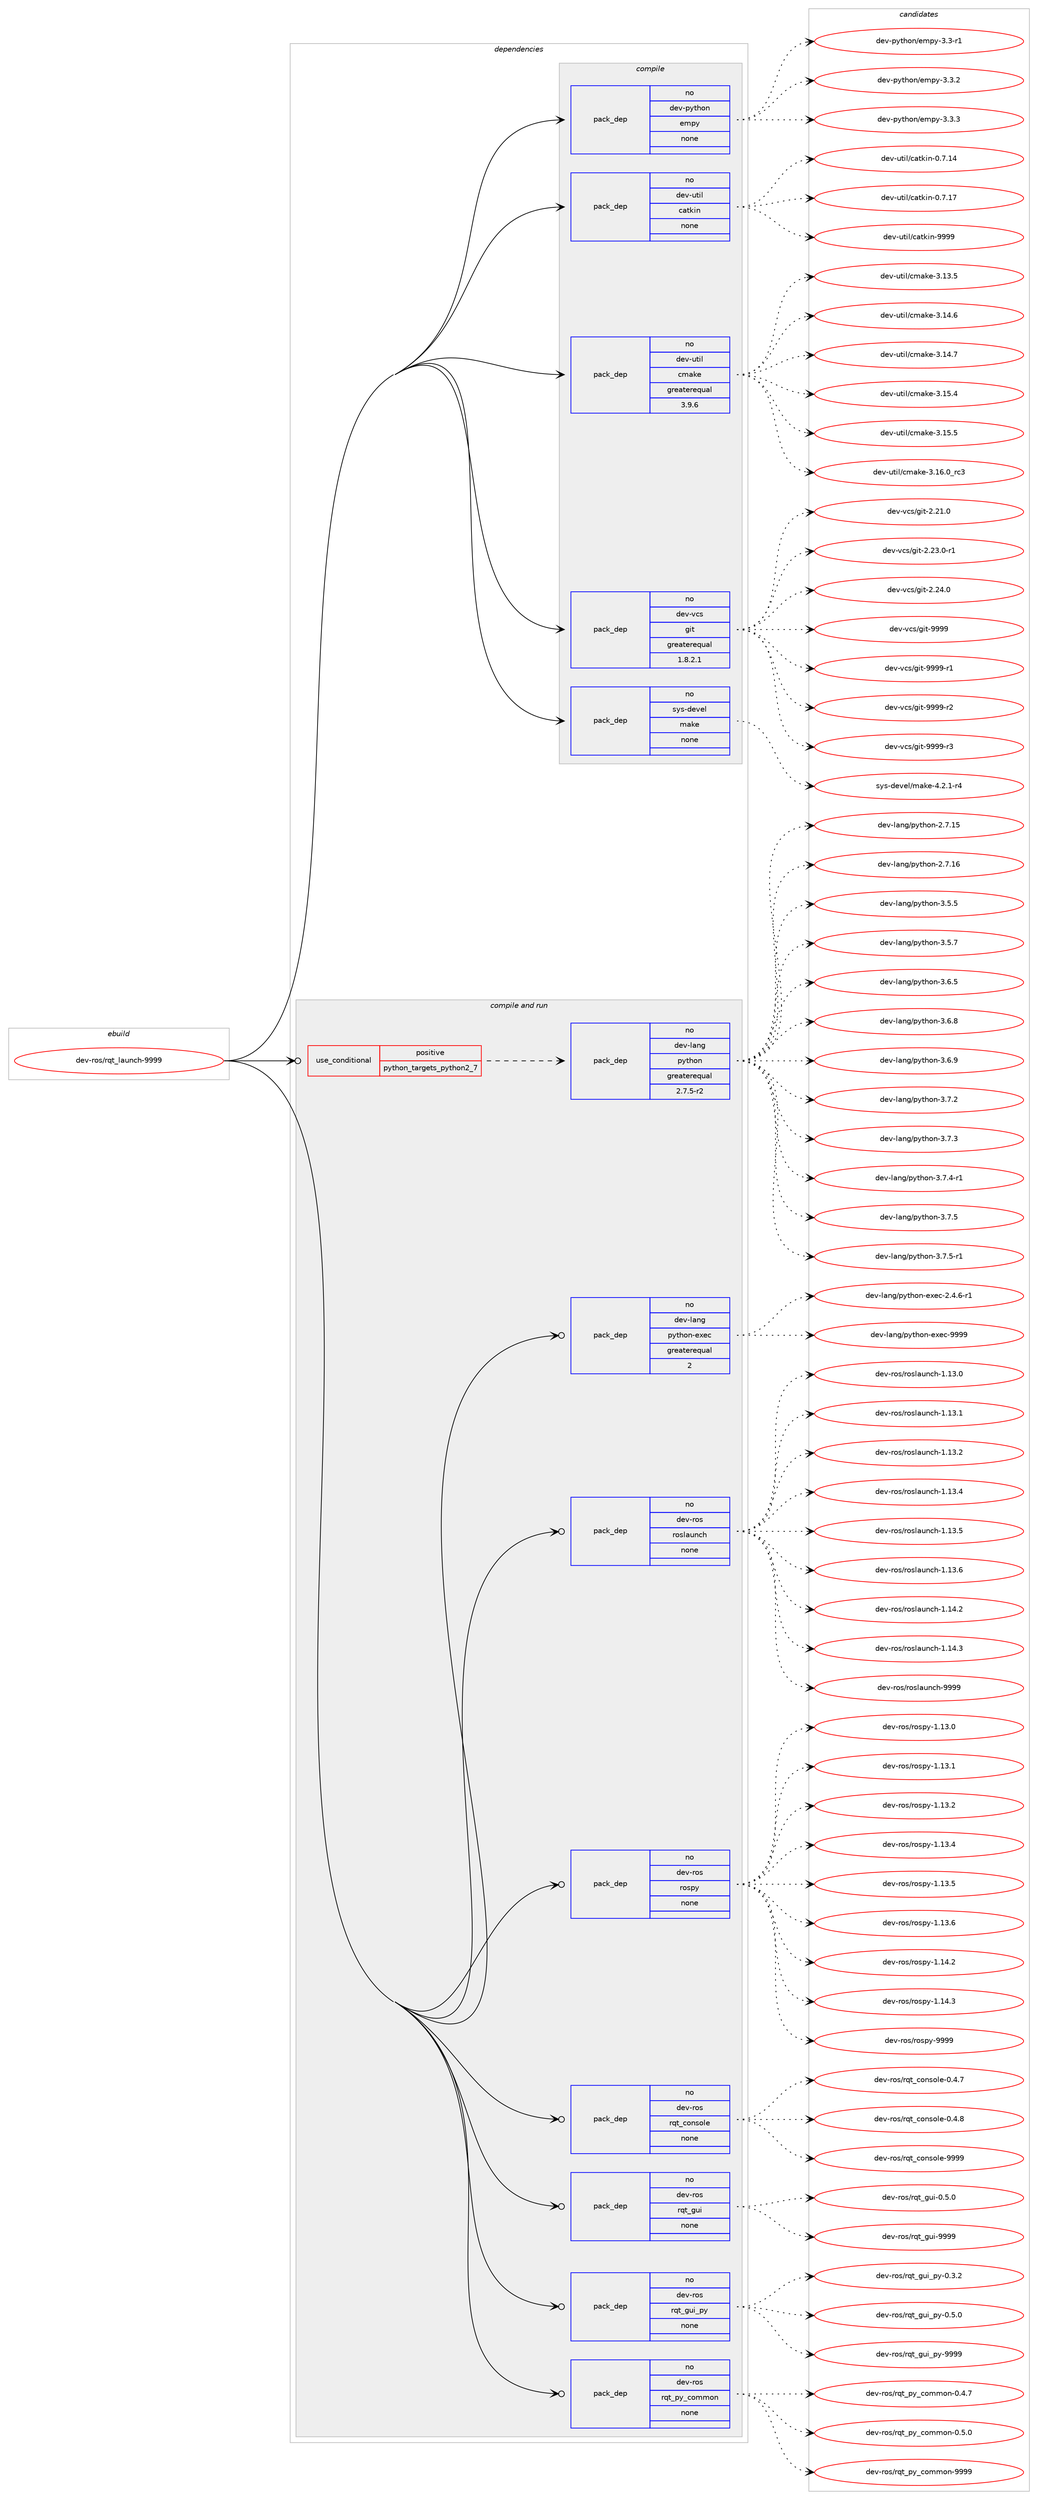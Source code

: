 digraph prolog {

# *************
# Graph options
# *************

newrank=true;
concentrate=true;
compound=true;
graph [rankdir=LR,fontname=Helvetica,fontsize=10,ranksep=1.5];#, ranksep=2.5, nodesep=0.2];
edge  [arrowhead=vee];
node  [fontname=Helvetica,fontsize=10];

# **********
# The ebuild
# **********

subgraph cluster_leftcol {
color=gray;
rank=same;
label=<<i>ebuild</i>>;
id [label="dev-ros/rqt_launch-9999", color=red, width=4, href="../dev-ros/rqt_launch-9999.svg"];
}

# ****************
# The dependencies
# ****************

subgraph cluster_midcol {
color=gray;
label=<<i>dependencies</i>>;
subgraph cluster_compile {
fillcolor="#eeeeee";
style=filled;
label=<<i>compile</i>>;
subgraph pack498392 {
dependency665577 [label=<<TABLE BORDER="0" CELLBORDER="1" CELLSPACING="0" CELLPADDING="4" WIDTH="220"><TR><TD ROWSPAN="6" CELLPADDING="30">pack_dep</TD></TR><TR><TD WIDTH="110">no</TD></TR><TR><TD>dev-python</TD></TR><TR><TD>empy</TD></TR><TR><TD>none</TD></TR><TR><TD></TD></TR></TABLE>>, shape=none, color=blue];
}
id:e -> dependency665577:w [weight=20,style="solid",arrowhead="vee"];
subgraph pack498393 {
dependency665578 [label=<<TABLE BORDER="0" CELLBORDER="1" CELLSPACING="0" CELLPADDING="4" WIDTH="220"><TR><TD ROWSPAN="6" CELLPADDING="30">pack_dep</TD></TR><TR><TD WIDTH="110">no</TD></TR><TR><TD>dev-util</TD></TR><TR><TD>catkin</TD></TR><TR><TD>none</TD></TR><TR><TD></TD></TR></TABLE>>, shape=none, color=blue];
}
id:e -> dependency665578:w [weight=20,style="solid",arrowhead="vee"];
subgraph pack498394 {
dependency665579 [label=<<TABLE BORDER="0" CELLBORDER="1" CELLSPACING="0" CELLPADDING="4" WIDTH="220"><TR><TD ROWSPAN="6" CELLPADDING="30">pack_dep</TD></TR><TR><TD WIDTH="110">no</TD></TR><TR><TD>dev-util</TD></TR><TR><TD>cmake</TD></TR><TR><TD>greaterequal</TD></TR><TR><TD>3.9.6</TD></TR></TABLE>>, shape=none, color=blue];
}
id:e -> dependency665579:w [weight=20,style="solid",arrowhead="vee"];
subgraph pack498395 {
dependency665580 [label=<<TABLE BORDER="0" CELLBORDER="1" CELLSPACING="0" CELLPADDING="4" WIDTH="220"><TR><TD ROWSPAN="6" CELLPADDING="30">pack_dep</TD></TR><TR><TD WIDTH="110">no</TD></TR><TR><TD>dev-vcs</TD></TR><TR><TD>git</TD></TR><TR><TD>greaterequal</TD></TR><TR><TD>1.8.2.1</TD></TR></TABLE>>, shape=none, color=blue];
}
id:e -> dependency665580:w [weight=20,style="solid",arrowhead="vee"];
subgraph pack498396 {
dependency665581 [label=<<TABLE BORDER="0" CELLBORDER="1" CELLSPACING="0" CELLPADDING="4" WIDTH="220"><TR><TD ROWSPAN="6" CELLPADDING="30">pack_dep</TD></TR><TR><TD WIDTH="110">no</TD></TR><TR><TD>sys-devel</TD></TR><TR><TD>make</TD></TR><TR><TD>none</TD></TR><TR><TD></TD></TR></TABLE>>, shape=none, color=blue];
}
id:e -> dependency665581:w [weight=20,style="solid",arrowhead="vee"];
}
subgraph cluster_compileandrun {
fillcolor="#eeeeee";
style=filled;
label=<<i>compile and run</i>>;
subgraph cond155279 {
dependency665582 [label=<<TABLE BORDER="0" CELLBORDER="1" CELLSPACING="0" CELLPADDING="4"><TR><TD ROWSPAN="3" CELLPADDING="10">use_conditional</TD></TR><TR><TD>positive</TD></TR><TR><TD>python_targets_python2_7</TD></TR></TABLE>>, shape=none, color=red];
subgraph pack498397 {
dependency665583 [label=<<TABLE BORDER="0" CELLBORDER="1" CELLSPACING="0" CELLPADDING="4" WIDTH="220"><TR><TD ROWSPAN="6" CELLPADDING="30">pack_dep</TD></TR><TR><TD WIDTH="110">no</TD></TR><TR><TD>dev-lang</TD></TR><TR><TD>python</TD></TR><TR><TD>greaterequal</TD></TR><TR><TD>2.7.5-r2</TD></TR></TABLE>>, shape=none, color=blue];
}
dependency665582:e -> dependency665583:w [weight=20,style="dashed",arrowhead="vee"];
}
id:e -> dependency665582:w [weight=20,style="solid",arrowhead="odotvee"];
subgraph pack498398 {
dependency665584 [label=<<TABLE BORDER="0" CELLBORDER="1" CELLSPACING="0" CELLPADDING="4" WIDTH="220"><TR><TD ROWSPAN="6" CELLPADDING="30">pack_dep</TD></TR><TR><TD WIDTH="110">no</TD></TR><TR><TD>dev-lang</TD></TR><TR><TD>python-exec</TD></TR><TR><TD>greaterequal</TD></TR><TR><TD>2</TD></TR></TABLE>>, shape=none, color=blue];
}
id:e -> dependency665584:w [weight=20,style="solid",arrowhead="odotvee"];
subgraph pack498399 {
dependency665585 [label=<<TABLE BORDER="0" CELLBORDER="1" CELLSPACING="0" CELLPADDING="4" WIDTH="220"><TR><TD ROWSPAN="6" CELLPADDING="30">pack_dep</TD></TR><TR><TD WIDTH="110">no</TD></TR><TR><TD>dev-ros</TD></TR><TR><TD>roslaunch</TD></TR><TR><TD>none</TD></TR><TR><TD></TD></TR></TABLE>>, shape=none, color=blue];
}
id:e -> dependency665585:w [weight=20,style="solid",arrowhead="odotvee"];
subgraph pack498400 {
dependency665586 [label=<<TABLE BORDER="0" CELLBORDER="1" CELLSPACING="0" CELLPADDING="4" WIDTH="220"><TR><TD ROWSPAN="6" CELLPADDING="30">pack_dep</TD></TR><TR><TD WIDTH="110">no</TD></TR><TR><TD>dev-ros</TD></TR><TR><TD>rospy</TD></TR><TR><TD>none</TD></TR><TR><TD></TD></TR></TABLE>>, shape=none, color=blue];
}
id:e -> dependency665586:w [weight=20,style="solid",arrowhead="odotvee"];
subgraph pack498401 {
dependency665587 [label=<<TABLE BORDER="0" CELLBORDER="1" CELLSPACING="0" CELLPADDING="4" WIDTH="220"><TR><TD ROWSPAN="6" CELLPADDING="30">pack_dep</TD></TR><TR><TD WIDTH="110">no</TD></TR><TR><TD>dev-ros</TD></TR><TR><TD>rqt_console</TD></TR><TR><TD>none</TD></TR><TR><TD></TD></TR></TABLE>>, shape=none, color=blue];
}
id:e -> dependency665587:w [weight=20,style="solid",arrowhead="odotvee"];
subgraph pack498402 {
dependency665588 [label=<<TABLE BORDER="0" CELLBORDER="1" CELLSPACING="0" CELLPADDING="4" WIDTH="220"><TR><TD ROWSPAN="6" CELLPADDING="30">pack_dep</TD></TR><TR><TD WIDTH="110">no</TD></TR><TR><TD>dev-ros</TD></TR><TR><TD>rqt_gui</TD></TR><TR><TD>none</TD></TR><TR><TD></TD></TR></TABLE>>, shape=none, color=blue];
}
id:e -> dependency665588:w [weight=20,style="solid",arrowhead="odotvee"];
subgraph pack498403 {
dependency665589 [label=<<TABLE BORDER="0" CELLBORDER="1" CELLSPACING="0" CELLPADDING="4" WIDTH="220"><TR><TD ROWSPAN="6" CELLPADDING="30">pack_dep</TD></TR><TR><TD WIDTH="110">no</TD></TR><TR><TD>dev-ros</TD></TR><TR><TD>rqt_gui_py</TD></TR><TR><TD>none</TD></TR><TR><TD></TD></TR></TABLE>>, shape=none, color=blue];
}
id:e -> dependency665589:w [weight=20,style="solid",arrowhead="odotvee"];
subgraph pack498404 {
dependency665590 [label=<<TABLE BORDER="0" CELLBORDER="1" CELLSPACING="0" CELLPADDING="4" WIDTH="220"><TR><TD ROWSPAN="6" CELLPADDING="30">pack_dep</TD></TR><TR><TD WIDTH="110">no</TD></TR><TR><TD>dev-ros</TD></TR><TR><TD>rqt_py_common</TD></TR><TR><TD>none</TD></TR><TR><TD></TD></TR></TABLE>>, shape=none, color=blue];
}
id:e -> dependency665590:w [weight=20,style="solid",arrowhead="odotvee"];
}
subgraph cluster_run {
fillcolor="#eeeeee";
style=filled;
label=<<i>run</i>>;
}
}

# **************
# The candidates
# **************

subgraph cluster_choices {
rank=same;
color=gray;
label=<<i>candidates</i>>;

subgraph choice498392 {
color=black;
nodesep=1;
choice1001011184511212111610411111047101109112121455146514511449 [label="dev-python/empy-3.3-r1", color=red, width=4,href="../dev-python/empy-3.3-r1.svg"];
choice1001011184511212111610411111047101109112121455146514650 [label="dev-python/empy-3.3.2", color=red, width=4,href="../dev-python/empy-3.3.2.svg"];
choice1001011184511212111610411111047101109112121455146514651 [label="dev-python/empy-3.3.3", color=red, width=4,href="../dev-python/empy-3.3.3.svg"];
dependency665577:e -> choice1001011184511212111610411111047101109112121455146514511449:w [style=dotted,weight="100"];
dependency665577:e -> choice1001011184511212111610411111047101109112121455146514650:w [style=dotted,weight="100"];
dependency665577:e -> choice1001011184511212111610411111047101109112121455146514651:w [style=dotted,weight="100"];
}
subgraph choice498393 {
color=black;
nodesep=1;
choice1001011184511711610510847999711610710511045484655464952 [label="dev-util/catkin-0.7.14", color=red, width=4,href="../dev-util/catkin-0.7.14.svg"];
choice1001011184511711610510847999711610710511045484655464955 [label="dev-util/catkin-0.7.17", color=red, width=4,href="../dev-util/catkin-0.7.17.svg"];
choice100101118451171161051084799971161071051104557575757 [label="dev-util/catkin-9999", color=red, width=4,href="../dev-util/catkin-9999.svg"];
dependency665578:e -> choice1001011184511711610510847999711610710511045484655464952:w [style=dotted,weight="100"];
dependency665578:e -> choice1001011184511711610510847999711610710511045484655464955:w [style=dotted,weight="100"];
dependency665578:e -> choice100101118451171161051084799971161071051104557575757:w [style=dotted,weight="100"];
}
subgraph choice498394 {
color=black;
nodesep=1;
choice1001011184511711610510847991099710710145514649514653 [label="dev-util/cmake-3.13.5", color=red, width=4,href="../dev-util/cmake-3.13.5.svg"];
choice1001011184511711610510847991099710710145514649524654 [label="dev-util/cmake-3.14.6", color=red, width=4,href="../dev-util/cmake-3.14.6.svg"];
choice1001011184511711610510847991099710710145514649524655 [label="dev-util/cmake-3.14.7", color=red, width=4,href="../dev-util/cmake-3.14.7.svg"];
choice1001011184511711610510847991099710710145514649534652 [label="dev-util/cmake-3.15.4", color=red, width=4,href="../dev-util/cmake-3.15.4.svg"];
choice1001011184511711610510847991099710710145514649534653 [label="dev-util/cmake-3.15.5", color=red, width=4,href="../dev-util/cmake-3.15.5.svg"];
choice1001011184511711610510847991099710710145514649544648951149951 [label="dev-util/cmake-3.16.0_rc3", color=red, width=4,href="../dev-util/cmake-3.16.0_rc3.svg"];
dependency665579:e -> choice1001011184511711610510847991099710710145514649514653:w [style=dotted,weight="100"];
dependency665579:e -> choice1001011184511711610510847991099710710145514649524654:w [style=dotted,weight="100"];
dependency665579:e -> choice1001011184511711610510847991099710710145514649524655:w [style=dotted,weight="100"];
dependency665579:e -> choice1001011184511711610510847991099710710145514649534652:w [style=dotted,weight="100"];
dependency665579:e -> choice1001011184511711610510847991099710710145514649534653:w [style=dotted,weight="100"];
dependency665579:e -> choice1001011184511711610510847991099710710145514649544648951149951:w [style=dotted,weight="100"];
}
subgraph choice498395 {
color=black;
nodesep=1;
choice10010111845118991154710310511645504650494648 [label="dev-vcs/git-2.21.0", color=red, width=4,href="../dev-vcs/git-2.21.0.svg"];
choice100101118451189911547103105116455046505146484511449 [label="dev-vcs/git-2.23.0-r1", color=red, width=4,href="../dev-vcs/git-2.23.0-r1.svg"];
choice10010111845118991154710310511645504650524648 [label="dev-vcs/git-2.24.0", color=red, width=4,href="../dev-vcs/git-2.24.0.svg"];
choice1001011184511899115471031051164557575757 [label="dev-vcs/git-9999", color=red, width=4,href="../dev-vcs/git-9999.svg"];
choice10010111845118991154710310511645575757574511449 [label="dev-vcs/git-9999-r1", color=red, width=4,href="../dev-vcs/git-9999-r1.svg"];
choice10010111845118991154710310511645575757574511450 [label="dev-vcs/git-9999-r2", color=red, width=4,href="../dev-vcs/git-9999-r2.svg"];
choice10010111845118991154710310511645575757574511451 [label="dev-vcs/git-9999-r3", color=red, width=4,href="../dev-vcs/git-9999-r3.svg"];
dependency665580:e -> choice10010111845118991154710310511645504650494648:w [style=dotted,weight="100"];
dependency665580:e -> choice100101118451189911547103105116455046505146484511449:w [style=dotted,weight="100"];
dependency665580:e -> choice10010111845118991154710310511645504650524648:w [style=dotted,weight="100"];
dependency665580:e -> choice1001011184511899115471031051164557575757:w [style=dotted,weight="100"];
dependency665580:e -> choice10010111845118991154710310511645575757574511449:w [style=dotted,weight="100"];
dependency665580:e -> choice10010111845118991154710310511645575757574511450:w [style=dotted,weight="100"];
dependency665580:e -> choice10010111845118991154710310511645575757574511451:w [style=dotted,weight="100"];
}
subgraph choice498396 {
color=black;
nodesep=1;
choice1151211154510010111810110847109971071014552465046494511452 [label="sys-devel/make-4.2.1-r4", color=red, width=4,href="../sys-devel/make-4.2.1-r4.svg"];
dependency665581:e -> choice1151211154510010111810110847109971071014552465046494511452:w [style=dotted,weight="100"];
}
subgraph choice498397 {
color=black;
nodesep=1;
choice10010111845108971101034711212111610411111045504655464953 [label="dev-lang/python-2.7.15", color=red, width=4,href="../dev-lang/python-2.7.15.svg"];
choice10010111845108971101034711212111610411111045504655464954 [label="dev-lang/python-2.7.16", color=red, width=4,href="../dev-lang/python-2.7.16.svg"];
choice100101118451089711010347112121116104111110455146534653 [label="dev-lang/python-3.5.5", color=red, width=4,href="../dev-lang/python-3.5.5.svg"];
choice100101118451089711010347112121116104111110455146534655 [label="dev-lang/python-3.5.7", color=red, width=4,href="../dev-lang/python-3.5.7.svg"];
choice100101118451089711010347112121116104111110455146544653 [label="dev-lang/python-3.6.5", color=red, width=4,href="../dev-lang/python-3.6.5.svg"];
choice100101118451089711010347112121116104111110455146544656 [label="dev-lang/python-3.6.8", color=red, width=4,href="../dev-lang/python-3.6.8.svg"];
choice100101118451089711010347112121116104111110455146544657 [label="dev-lang/python-3.6.9", color=red, width=4,href="../dev-lang/python-3.6.9.svg"];
choice100101118451089711010347112121116104111110455146554650 [label="dev-lang/python-3.7.2", color=red, width=4,href="../dev-lang/python-3.7.2.svg"];
choice100101118451089711010347112121116104111110455146554651 [label="dev-lang/python-3.7.3", color=red, width=4,href="../dev-lang/python-3.7.3.svg"];
choice1001011184510897110103471121211161041111104551465546524511449 [label="dev-lang/python-3.7.4-r1", color=red, width=4,href="../dev-lang/python-3.7.4-r1.svg"];
choice100101118451089711010347112121116104111110455146554653 [label="dev-lang/python-3.7.5", color=red, width=4,href="../dev-lang/python-3.7.5.svg"];
choice1001011184510897110103471121211161041111104551465546534511449 [label="dev-lang/python-3.7.5-r1", color=red, width=4,href="../dev-lang/python-3.7.5-r1.svg"];
dependency665583:e -> choice10010111845108971101034711212111610411111045504655464953:w [style=dotted,weight="100"];
dependency665583:e -> choice10010111845108971101034711212111610411111045504655464954:w [style=dotted,weight="100"];
dependency665583:e -> choice100101118451089711010347112121116104111110455146534653:w [style=dotted,weight="100"];
dependency665583:e -> choice100101118451089711010347112121116104111110455146534655:w [style=dotted,weight="100"];
dependency665583:e -> choice100101118451089711010347112121116104111110455146544653:w [style=dotted,weight="100"];
dependency665583:e -> choice100101118451089711010347112121116104111110455146544656:w [style=dotted,weight="100"];
dependency665583:e -> choice100101118451089711010347112121116104111110455146544657:w [style=dotted,weight="100"];
dependency665583:e -> choice100101118451089711010347112121116104111110455146554650:w [style=dotted,weight="100"];
dependency665583:e -> choice100101118451089711010347112121116104111110455146554651:w [style=dotted,weight="100"];
dependency665583:e -> choice1001011184510897110103471121211161041111104551465546524511449:w [style=dotted,weight="100"];
dependency665583:e -> choice100101118451089711010347112121116104111110455146554653:w [style=dotted,weight="100"];
dependency665583:e -> choice1001011184510897110103471121211161041111104551465546534511449:w [style=dotted,weight="100"];
}
subgraph choice498398 {
color=black;
nodesep=1;
choice10010111845108971101034711212111610411111045101120101994550465246544511449 [label="dev-lang/python-exec-2.4.6-r1", color=red, width=4,href="../dev-lang/python-exec-2.4.6-r1.svg"];
choice10010111845108971101034711212111610411111045101120101994557575757 [label="dev-lang/python-exec-9999", color=red, width=4,href="../dev-lang/python-exec-9999.svg"];
dependency665584:e -> choice10010111845108971101034711212111610411111045101120101994550465246544511449:w [style=dotted,weight="100"];
dependency665584:e -> choice10010111845108971101034711212111610411111045101120101994557575757:w [style=dotted,weight="100"];
}
subgraph choice498399 {
color=black;
nodesep=1;
choice1001011184511411111547114111115108971171109910445494649514648 [label="dev-ros/roslaunch-1.13.0", color=red, width=4,href="../dev-ros/roslaunch-1.13.0.svg"];
choice1001011184511411111547114111115108971171109910445494649514649 [label="dev-ros/roslaunch-1.13.1", color=red, width=4,href="../dev-ros/roslaunch-1.13.1.svg"];
choice1001011184511411111547114111115108971171109910445494649514650 [label="dev-ros/roslaunch-1.13.2", color=red, width=4,href="../dev-ros/roslaunch-1.13.2.svg"];
choice1001011184511411111547114111115108971171109910445494649514652 [label="dev-ros/roslaunch-1.13.4", color=red, width=4,href="../dev-ros/roslaunch-1.13.4.svg"];
choice1001011184511411111547114111115108971171109910445494649514653 [label="dev-ros/roslaunch-1.13.5", color=red, width=4,href="../dev-ros/roslaunch-1.13.5.svg"];
choice1001011184511411111547114111115108971171109910445494649514654 [label="dev-ros/roslaunch-1.13.6", color=red, width=4,href="../dev-ros/roslaunch-1.13.6.svg"];
choice1001011184511411111547114111115108971171109910445494649524650 [label="dev-ros/roslaunch-1.14.2", color=red, width=4,href="../dev-ros/roslaunch-1.14.2.svg"];
choice1001011184511411111547114111115108971171109910445494649524651 [label="dev-ros/roslaunch-1.14.3", color=red, width=4,href="../dev-ros/roslaunch-1.14.3.svg"];
choice100101118451141111154711411111510897117110991044557575757 [label="dev-ros/roslaunch-9999", color=red, width=4,href="../dev-ros/roslaunch-9999.svg"];
dependency665585:e -> choice1001011184511411111547114111115108971171109910445494649514648:w [style=dotted,weight="100"];
dependency665585:e -> choice1001011184511411111547114111115108971171109910445494649514649:w [style=dotted,weight="100"];
dependency665585:e -> choice1001011184511411111547114111115108971171109910445494649514650:w [style=dotted,weight="100"];
dependency665585:e -> choice1001011184511411111547114111115108971171109910445494649514652:w [style=dotted,weight="100"];
dependency665585:e -> choice1001011184511411111547114111115108971171109910445494649514653:w [style=dotted,weight="100"];
dependency665585:e -> choice1001011184511411111547114111115108971171109910445494649514654:w [style=dotted,weight="100"];
dependency665585:e -> choice1001011184511411111547114111115108971171109910445494649524650:w [style=dotted,weight="100"];
dependency665585:e -> choice1001011184511411111547114111115108971171109910445494649524651:w [style=dotted,weight="100"];
dependency665585:e -> choice100101118451141111154711411111510897117110991044557575757:w [style=dotted,weight="100"];
}
subgraph choice498400 {
color=black;
nodesep=1;
choice100101118451141111154711411111511212145494649514648 [label="dev-ros/rospy-1.13.0", color=red, width=4,href="../dev-ros/rospy-1.13.0.svg"];
choice100101118451141111154711411111511212145494649514649 [label="dev-ros/rospy-1.13.1", color=red, width=4,href="../dev-ros/rospy-1.13.1.svg"];
choice100101118451141111154711411111511212145494649514650 [label="dev-ros/rospy-1.13.2", color=red, width=4,href="../dev-ros/rospy-1.13.2.svg"];
choice100101118451141111154711411111511212145494649514652 [label="dev-ros/rospy-1.13.4", color=red, width=4,href="../dev-ros/rospy-1.13.4.svg"];
choice100101118451141111154711411111511212145494649514653 [label="dev-ros/rospy-1.13.5", color=red, width=4,href="../dev-ros/rospy-1.13.5.svg"];
choice100101118451141111154711411111511212145494649514654 [label="dev-ros/rospy-1.13.6", color=red, width=4,href="../dev-ros/rospy-1.13.6.svg"];
choice100101118451141111154711411111511212145494649524650 [label="dev-ros/rospy-1.14.2", color=red, width=4,href="../dev-ros/rospy-1.14.2.svg"];
choice100101118451141111154711411111511212145494649524651 [label="dev-ros/rospy-1.14.3", color=red, width=4,href="../dev-ros/rospy-1.14.3.svg"];
choice10010111845114111115471141111151121214557575757 [label="dev-ros/rospy-9999", color=red, width=4,href="../dev-ros/rospy-9999.svg"];
dependency665586:e -> choice100101118451141111154711411111511212145494649514648:w [style=dotted,weight="100"];
dependency665586:e -> choice100101118451141111154711411111511212145494649514649:w [style=dotted,weight="100"];
dependency665586:e -> choice100101118451141111154711411111511212145494649514650:w [style=dotted,weight="100"];
dependency665586:e -> choice100101118451141111154711411111511212145494649514652:w [style=dotted,weight="100"];
dependency665586:e -> choice100101118451141111154711411111511212145494649514653:w [style=dotted,weight="100"];
dependency665586:e -> choice100101118451141111154711411111511212145494649514654:w [style=dotted,weight="100"];
dependency665586:e -> choice100101118451141111154711411111511212145494649524650:w [style=dotted,weight="100"];
dependency665586:e -> choice100101118451141111154711411111511212145494649524651:w [style=dotted,weight="100"];
dependency665586:e -> choice10010111845114111115471141111151121214557575757:w [style=dotted,weight="100"];
}
subgraph choice498401 {
color=black;
nodesep=1;
choice10010111845114111115471141131169599111110115111108101454846524655 [label="dev-ros/rqt_console-0.4.7", color=red, width=4,href="../dev-ros/rqt_console-0.4.7.svg"];
choice10010111845114111115471141131169599111110115111108101454846524656 [label="dev-ros/rqt_console-0.4.8", color=red, width=4,href="../dev-ros/rqt_console-0.4.8.svg"];
choice100101118451141111154711411311695991111101151111081014557575757 [label="dev-ros/rqt_console-9999", color=red, width=4,href="../dev-ros/rqt_console-9999.svg"];
dependency665587:e -> choice10010111845114111115471141131169599111110115111108101454846524655:w [style=dotted,weight="100"];
dependency665587:e -> choice10010111845114111115471141131169599111110115111108101454846524656:w [style=dotted,weight="100"];
dependency665587:e -> choice100101118451141111154711411311695991111101151111081014557575757:w [style=dotted,weight="100"];
}
subgraph choice498402 {
color=black;
nodesep=1;
choice100101118451141111154711411311695103117105454846534648 [label="dev-ros/rqt_gui-0.5.0", color=red, width=4,href="../dev-ros/rqt_gui-0.5.0.svg"];
choice1001011184511411111547114113116951031171054557575757 [label="dev-ros/rqt_gui-9999", color=red, width=4,href="../dev-ros/rqt_gui-9999.svg"];
dependency665588:e -> choice100101118451141111154711411311695103117105454846534648:w [style=dotted,weight="100"];
dependency665588:e -> choice1001011184511411111547114113116951031171054557575757:w [style=dotted,weight="100"];
}
subgraph choice498403 {
color=black;
nodesep=1;
choice10010111845114111115471141131169510311710595112121454846514650 [label="dev-ros/rqt_gui_py-0.3.2", color=red, width=4,href="../dev-ros/rqt_gui_py-0.3.2.svg"];
choice10010111845114111115471141131169510311710595112121454846534648 [label="dev-ros/rqt_gui_py-0.5.0", color=red, width=4,href="../dev-ros/rqt_gui_py-0.5.0.svg"];
choice100101118451141111154711411311695103117105951121214557575757 [label="dev-ros/rqt_gui_py-9999", color=red, width=4,href="../dev-ros/rqt_gui_py-9999.svg"];
dependency665589:e -> choice10010111845114111115471141131169510311710595112121454846514650:w [style=dotted,weight="100"];
dependency665589:e -> choice10010111845114111115471141131169510311710595112121454846534648:w [style=dotted,weight="100"];
dependency665589:e -> choice100101118451141111154711411311695103117105951121214557575757:w [style=dotted,weight="100"];
}
subgraph choice498404 {
color=black;
nodesep=1;
choice1001011184511411111547114113116951121219599111109109111110454846524655 [label="dev-ros/rqt_py_common-0.4.7", color=red, width=4,href="../dev-ros/rqt_py_common-0.4.7.svg"];
choice1001011184511411111547114113116951121219599111109109111110454846534648 [label="dev-ros/rqt_py_common-0.5.0", color=red, width=4,href="../dev-ros/rqt_py_common-0.5.0.svg"];
choice10010111845114111115471141131169511212195991111091091111104557575757 [label="dev-ros/rqt_py_common-9999", color=red, width=4,href="../dev-ros/rqt_py_common-9999.svg"];
dependency665590:e -> choice1001011184511411111547114113116951121219599111109109111110454846524655:w [style=dotted,weight="100"];
dependency665590:e -> choice1001011184511411111547114113116951121219599111109109111110454846534648:w [style=dotted,weight="100"];
dependency665590:e -> choice10010111845114111115471141131169511212195991111091091111104557575757:w [style=dotted,weight="100"];
}
}

}
